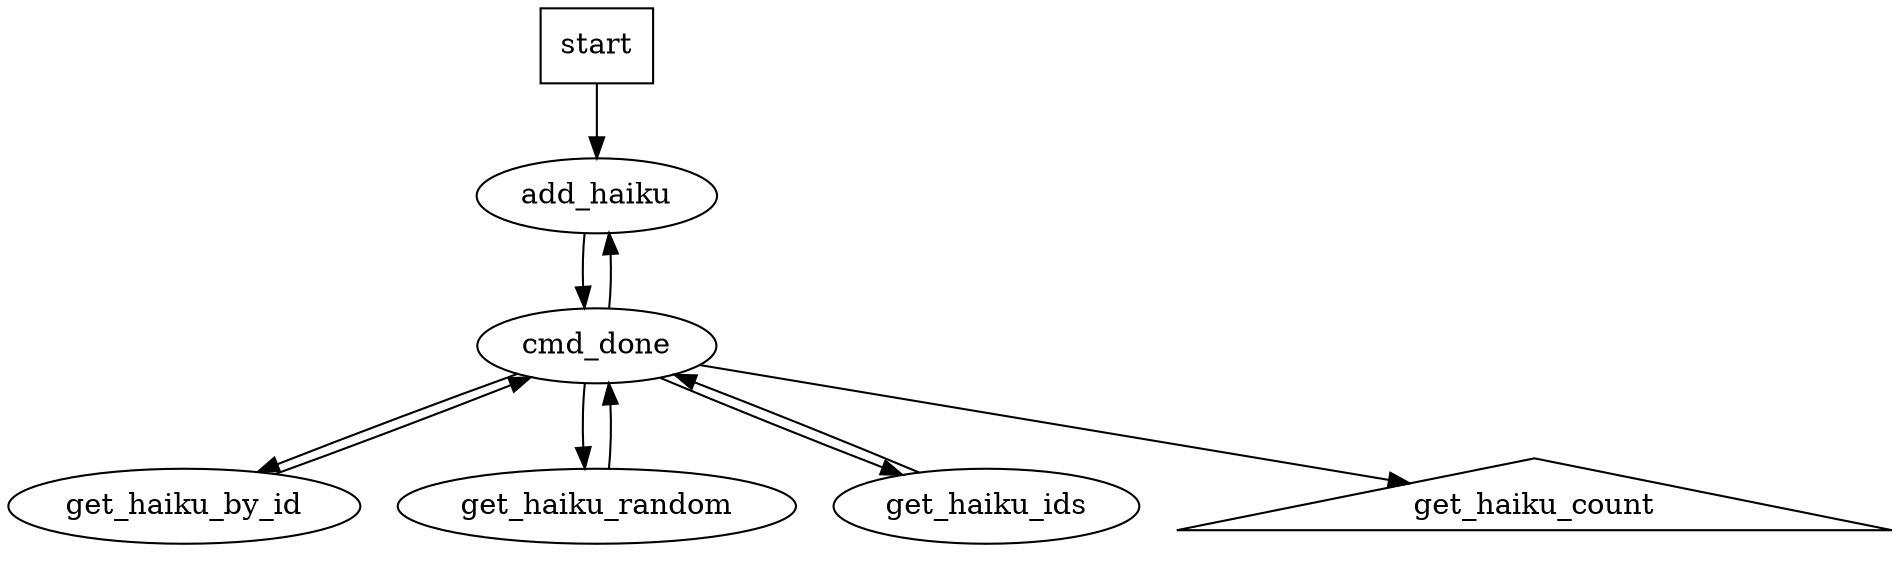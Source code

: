 digraph G {
    add_haiku [label="add_haiku"];
    start [label="start", shape=box];
    get_haiku_by_id [label="get_haiku_by_id"];
    get_haiku_random [label="get_haiku_random"];
    cmd_done [label="cmd_done"];
    get_haiku_ids [label="get_haiku_ids"];
    get_haiku_count [label="get_haiku_count", shape=triangle];
    add_haiku -> cmd_done;
    cmd_done -> get_haiku_random;
    cmd_done -> get_haiku_by_id;
    cmd_done -> add_haiku;
    cmd_done -> get_haiku_count;
    cmd_done -> get_haiku_ids;
    get_haiku_by_id -> cmd_done;
    get_haiku_random -> cmd_done;
    get_haiku_ids -> cmd_done;
    start -> add_haiku;
}